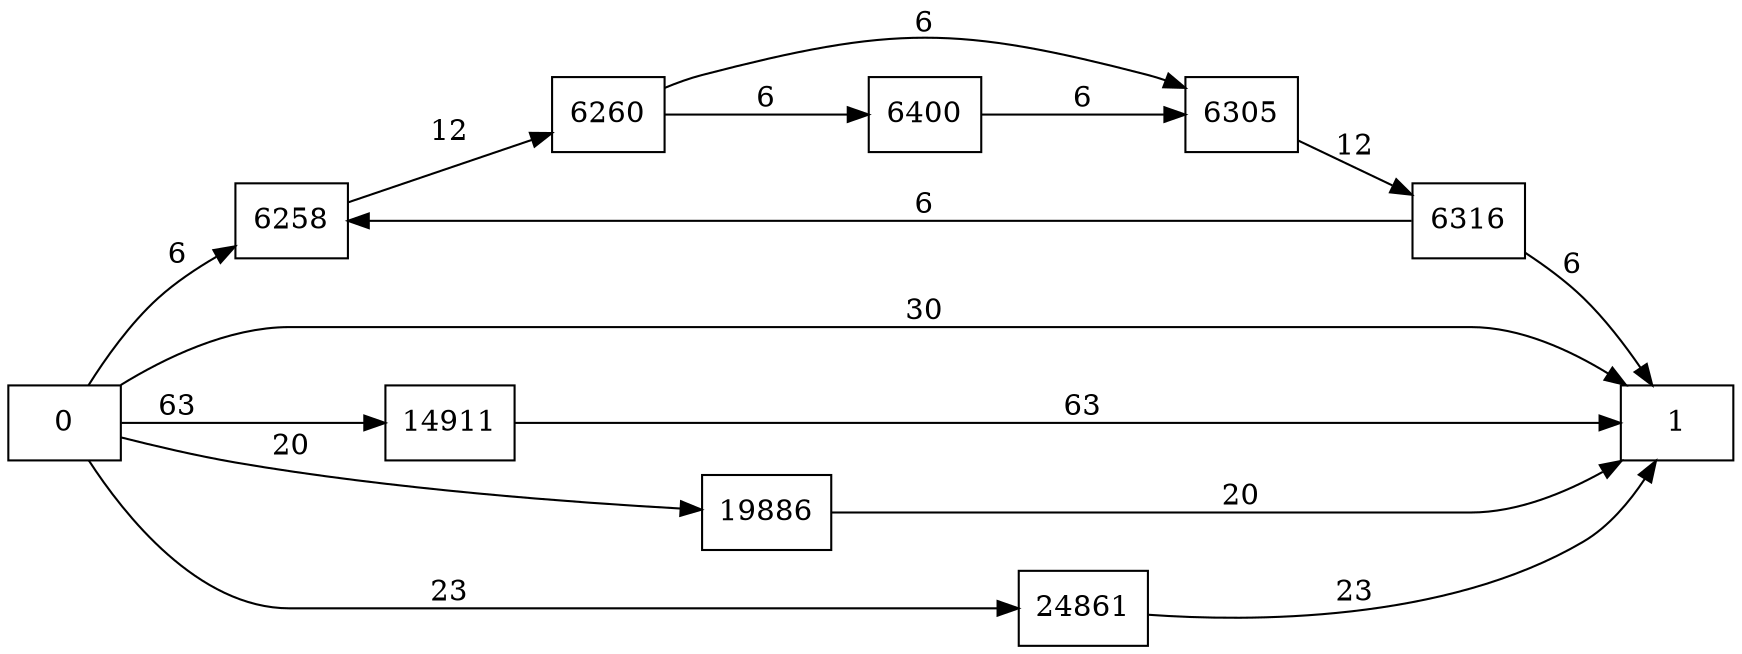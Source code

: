 digraph {
	graph [rankdir=LR]
	node [shape=rectangle]
	6258 -> 6260 [label=12]
	6260 -> 6305 [label=6]
	6260 -> 6400 [label=6]
	6305 -> 6316 [label=12]
	6316 -> 6258 [label=6]
	6316 -> 1 [label=6]
	6400 -> 6305 [label=6]
	14911 -> 1 [label=63]
	19886 -> 1 [label=20]
	24861 -> 1 [label=23]
	0 -> 1 [label=30]
	0 -> 6258 [label=6]
	0 -> 14911 [label=63]
	0 -> 19886 [label=20]
	0 -> 24861 [label=23]
}
